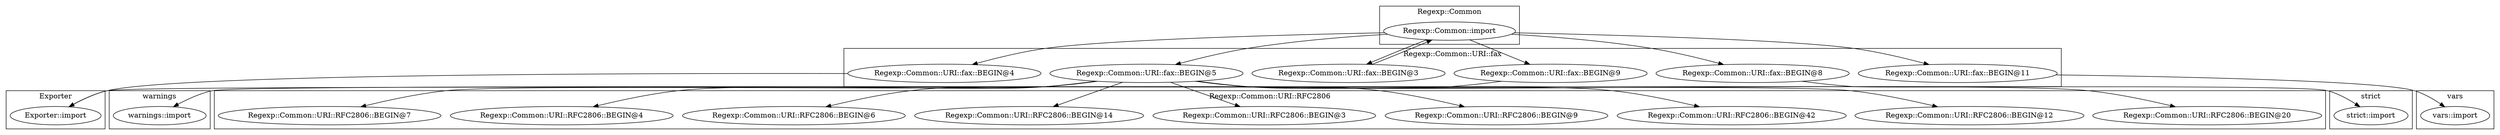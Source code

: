 digraph {
graph [overlap=false]
subgraph cluster_warnings {
	label="warnings";
	"warnings::import";
}
subgraph cluster_vars {
	label="vars";
	"vars::import";
}
subgraph cluster_strict {
	label="strict";
	"strict::import";
}
subgraph cluster_Regexp_Common_URI_fax {
	label="Regexp::Common::URI::fax";
	"Regexp::Common::URI::fax::BEGIN@4";
	"Regexp::Common::URI::fax::BEGIN@9";
	"Regexp::Common::URI::fax::BEGIN@5";
	"Regexp::Common::URI::fax::BEGIN@3";
	"Regexp::Common::URI::fax::BEGIN@8";
	"Regexp::Common::URI::fax::BEGIN@11";
}
subgraph cluster_Exporter {
	label="Exporter";
	"Exporter::import";
}
subgraph cluster_Regexp_Common_URI_RFC2806 {
	label="Regexp::Common::URI::RFC2806";
	"Regexp::Common::URI::RFC2806::BEGIN@7";
	"Regexp::Common::URI::RFC2806::BEGIN@20";
	"Regexp::Common::URI::RFC2806::BEGIN@12";
	"Regexp::Common::URI::RFC2806::BEGIN@42";
	"Regexp::Common::URI::RFC2806::BEGIN@9";
	"Regexp::Common::URI::RFC2806::BEGIN@3";
	"Regexp::Common::URI::RFC2806::BEGIN@14";
	"Regexp::Common::URI::RFC2806::BEGIN@6";
	"Regexp::Common::URI::RFC2806::BEGIN@4";
}
subgraph cluster_Regexp_Common {
	label="Regexp::Common";
	"Regexp::Common::import";
}
"Regexp::Common::URI::fax::BEGIN@5" -> "Regexp::Common::URI::RFC2806::BEGIN@7";
"Regexp::Common::URI::fax::BEGIN@5" -> "Regexp::Common::URI::RFC2806::BEGIN@4";
"Regexp::Common::URI::fax::BEGIN@3" -> "Regexp::Common::import";
"Regexp::Common::URI::fax::BEGIN@4" -> "Exporter::import";
"Regexp::Common::URI::fax::BEGIN@5" -> "Exporter::import";
"Regexp::Common::import" -> "Regexp::Common::URI::fax::BEGIN@8";
"Regexp::Common::URI::fax::BEGIN@5" -> "Regexp::Common::URI::RFC2806::BEGIN@12";
"Regexp::Common::import" -> "Regexp::Common::URI::fax::BEGIN@3";
"Regexp::Common::import" -> "Regexp::Common::URI::fax::BEGIN@9";
"Regexp::Common::URI::fax::BEGIN@5" -> "Regexp::Common::URI::RFC2806::BEGIN@14";
"Regexp::Common::import" -> "Regexp::Common::URI::fax::BEGIN@4";
"Regexp::Common::URI::fax::BEGIN@5" -> "Regexp::Common::URI::RFC2806::BEGIN@6";
"Regexp::Common::URI::fax::BEGIN@5" -> "Regexp::Common::URI::RFC2806::BEGIN@9";
"Regexp::Common::URI::fax::BEGIN@9" -> "warnings::import";
"Regexp::Common::URI::fax::BEGIN@5" -> "Regexp::Common::URI::RFC2806::BEGIN@42";
"Regexp::Common::URI::fax::BEGIN@5" -> "Regexp::Common::URI::RFC2806::BEGIN@3";
"Regexp::Common::URI::fax::BEGIN@5" -> "Regexp::Common::URI::RFC2806::BEGIN@20";
"Regexp::Common::URI::fax::BEGIN@11" -> "vars::import";
"Regexp::Common::import" -> "Regexp::Common::URI::fax::BEGIN@5";
"Regexp::Common::import" -> "Regexp::Common::URI::fax::BEGIN@11";
"Regexp::Common::URI::fax::BEGIN@8" -> "strict::import";
}
